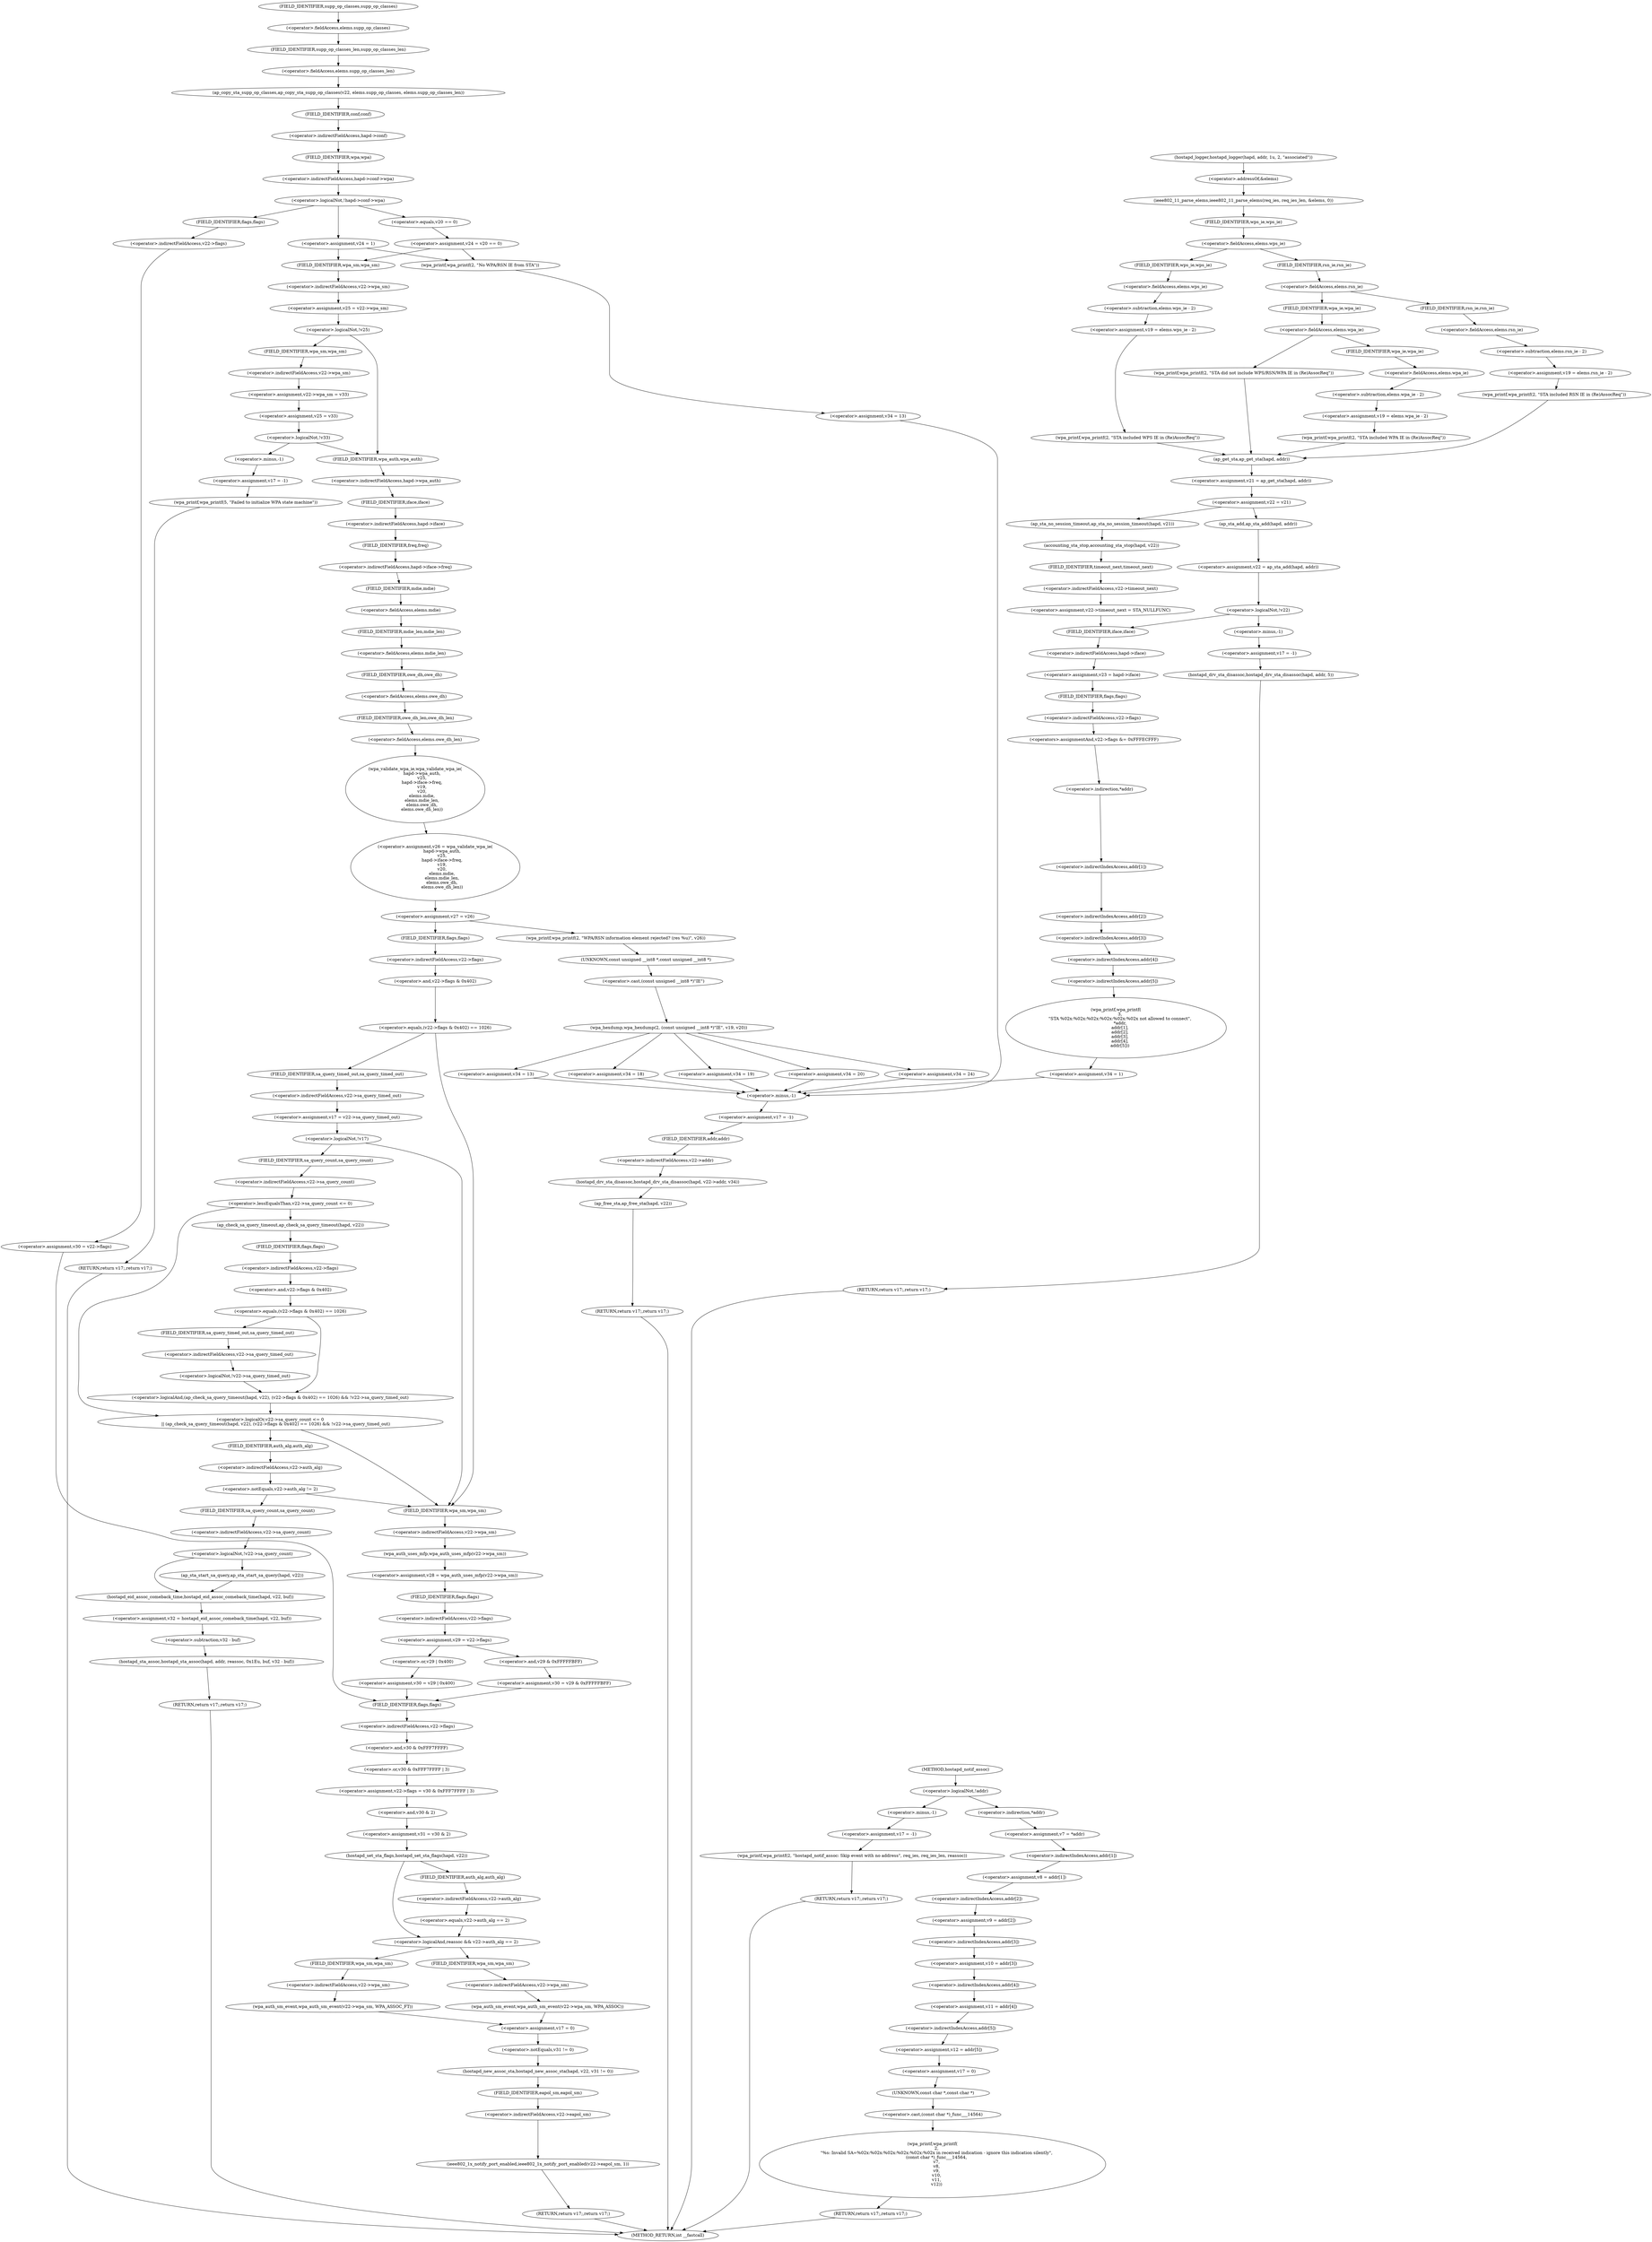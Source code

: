 digraph hostapd_notif_assoc {  
"1000165" [label = "(<operator>.logicalNot,!addr)" ]
"1000168" [label = "(<operator>.assignment,v17 = -1)" ]
"1000170" [label = "(<operator>.minus,-1)" ]
"1000172" [label = "(wpa_printf,wpa_printf(2, \"hostapd_notif_assoc: Skip event with no address\", req_ies, req_ies_len, reassoc))" ]
"1000178" [label = "(RETURN,return v17;,return v17;)" ]
"1000180" [label = "(<operator>.assignment,v7 = *addr)" ]
"1000182" [label = "(<operator>.indirection,*addr)" ]
"1000184" [label = "(<operator>.assignment,v8 = addr[1])" ]
"1000186" [label = "(<operator>.indirectIndexAccess,addr[1])" ]
"1000189" [label = "(<operator>.assignment,v9 = addr[2])" ]
"1000191" [label = "(<operator>.indirectIndexAccess,addr[2])" ]
"1000194" [label = "(<operator>.assignment,v10 = addr[3])" ]
"1000196" [label = "(<operator>.indirectIndexAccess,addr[3])" ]
"1000199" [label = "(<operator>.assignment,v11 = addr[4])" ]
"1000201" [label = "(<operator>.indirectIndexAccess,addr[4])" ]
"1000204" [label = "(<operator>.assignment,v12 = addr[5])" ]
"1000206" [label = "(<operator>.indirectIndexAccess,addr[5])" ]
"1000210" [label = "(<operator>.assignment,v17 = 0)" ]
"1000213" [label = "(wpa_printf,wpa_printf(\n      2,\n      \"%s: Invalid SA=%02x:%02x:%02x:%02x:%02x:%02x in received indication - ignore this indication silently\",\n      (const char *)_func___14564,\n      v7,\n      v8,\n      v9,\n      v10,\n      v11,\n      v12))" ]
"1000216" [label = "(<operator>.cast,(const char *)_func___14564)" ]
"1000217" [label = "(UNKNOWN,const char *,const char *)" ]
"1000225" [label = "(RETURN,return v17;,return v17;)" ]
"1000227" [label = "(hostapd_logger,hostapd_logger(hapd, addr, 1u, 2, \"associated\"))" ]
"1000233" [label = "(ieee802_11_parse_elems,ieee802_11_parse_elems(req_ies, req_ies_len, &elems, 0))" ]
"1000236" [label = "(<operator>.addressOf,&elems)" ]
"1000240" [label = "(<operator>.fieldAccess,elems.wps_ie)" ]
"1000242" [label = "(FIELD_IDENTIFIER,wps_ie,wps_ie)" ]
"1000244" [label = "(<operator>.assignment,v19 = elems.wps_ie - 2)" ]
"1000246" [label = "(<operator>.subtraction,elems.wps_ie - 2)" ]
"1000247" [label = "(<operator>.fieldAccess,elems.wps_ie)" ]
"1000249" [label = "(FIELD_IDENTIFIER,wps_ie,wps_ie)" ]
"1000252" [label = "(wpa_printf,wpa_printf(2, \"STA included WPS IE in (Re)AssocReq\"))" ]
"1000257" [label = "(<operator>.fieldAccess,elems.rsn_ie)" ]
"1000259" [label = "(FIELD_IDENTIFIER,rsn_ie,rsn_ie)" ]
"1000261" [label = "(<operator>.assignment,v19 = elems.rsn_ie - 2)" ]
"1000263" [label = "(<operator>.subtraction,elems.rsn_ie - 2)" ]
"1000264" [label = "(<operator>.fieldAccess,elems.rsn_ie)" ]
"1000266" [label = "(FIELD_IDENTIFIER,rsn_ie,rsn_ie)" ]
"1000269" [label = "(wpa_printf,wpa_printf(2, \"STA included RSN IE in (Re)AssocReq\"))" ]
"1000274" [label = "(<operator>.fieldAccess,elems.wpa_ie)" ]
"1000276" [label = "(FIELD_IDENTIFIER,wpa_ie,wpa_ie)" ]
"1000278" [label = "(<operator>.assignment,v19 = elems.wpa_ie - 2)" ]
"1000280" [label = "(<operator>.subtraction,elems.wpa_ie - 2)" ]
"1000281" [label = "(<operator>.fieldAccess,elems.wpa_ie)" ]
"1000283" [label = "(FIELD_IDENTIFIER,wpa_ie,wpa_ie)" ]
"1000286" [label = "(wpa_printf,wpa_printf(2, \"STA included WPA IE in (Re)AssocReq\"))" ]
"1000293" [label = "(wpa_printf,wpa_printf(2, \"STA did not include WPS/RSN/WPA IE in (Re)AssocReq\"))" ]
"1000296" [label = "(<operator>.assignment,v21 = ap_get_sta(hapd, addr))" ]
"1000298" [label = "(ap_get_sta,ap_get_sta(hapd, addr))" ]
"1000301" [label = "(<operator>.assignment,v22 = v21)" ]
"1000307" [label = "(ap_sta_no_session_timeout,ap_sta_no_session_timeout(hapd, v21))" ]
"1000310" [label = "(accounting_sta_stop,accounting_sta_stop(hapd, v22))" ]
"1000313" [label = "(<operator>.assignment,v22->timeout_next = STA_NULLFUNC)" ]
"1000314" [label = "(<operator>.indirectFieldAccess,v22->timeout_next)" ]
"1000316" [label = "(FIELD_IDENTIFIER,timeout_next,timeout_next)" ]
"1000320" [label = "(<operator>.assignment,v22 = ap_sta_add(hapd, addr))" ]
"1000322" [label = "(ap_sta_add,ap_sta_add(hapd, addr))" ]
"1000326" [label = "(<operator>.logicalNot,!v22)" ]
"1000329" [label = "(<operator>.assignment,v17 = -1)" ]
"1000331" [label = "(<operator>.minus,-1)" ]
"1000333" [label = "(hostapd_drv_sta_disassoc,hostapd_drv_sta_disassoc(hapd, addr, 5))" ]
"1000337" [label = "(RETURN,return v17;,return v17;)" ]
"1000339" [label = "(<operator>.assignment,v23 = hapd->iface)" ]
"1000341" [label = "(<operator>.indirectFieldAccess,hapd->iface)" ]
"1000343" [label = "(FIELD_IDENTIFIER,iface,iface)" ]
"1000344" [label = "(<operators>.assignmentAnd,v22->flags &= 0xFFFECFFF)" ]
"1000345" [label = "(<operator>.indirectFieldAccess,v22->flags)" ]
"1000347" [label = "(FIELD_IDENTIFIER,flags,flags)" ]
"1000350" [label = "(wpa_printf,wpa_printf(\n      3,\n      \"STA %02x:%02x:%02x:%02x:%02x:%02x not allowed to connect\",\n      *addr,\n      addr[1],\n      addr[2],\n      addr[3],\n      addr[4],\n      addr[5]))" ]
"1000353" [label = "(<operator>.indirection,*addr)" ]
"1000355" [label = "(<operator>.indirectIndexAccess,addr[1])" ]
"1000358" [label = "(<operator>.indirectIndexAccess,addr[2])" ]
"1000361" [label = "(<operator>.indirectIndexAccess,addr[3])" ]
"1000364" [label = "(<operator>.indirectIndexAccess,addr[4])" ]
"1000367" [label = "(<operator>.indirectIndexAccess,addr[5])" ]
"1000370" [label = "(<operator>.assignment,v34 = 1)" ]
"1000374" [label = "(<operator>.assignment,v17 = -1)" ]
"1000376" [label = "(<operator>.minus,-1)" ]
"1000378" [label = "(hostapd_drv_sta_disassoc,hostapd_drv_sta_disassoc(hapd, v22->addr, v34))" ]
"1000380" [label = "(<operator>.indirectFieldAccess,v22->addr)" ]
"1000382" [label = "(FIELD_IDENTIFIER,addr,addr)" ]
"1000384" [label = "(ap_free_sta,ap_free_sta(hapd, v22))" ]
"1000387" [label = "(RETURN,return v17;,return v17;)" ]
"1000389" [label = "(ap_copy_sta_supp_op_classes,ap_copy_sta_supp_op_classes(v22, elems.supp_op_classes, elems.supp_op_classes_len))" ]
"1000391" [label = "(<operator>.fieldAccess,elems.supp_op_classes)" ]
"1000393" [label = "(FIELD_IDENTIFIER,supp_op_classes,supp_op_classes)" ]
"1000394" [label = "(<operator>.fieldAccess,elems.supp_op_classes_len)" ]
"1000396" [label = "(FIELD_IDENTIFIER,supp_op_classes_len,supp_op_classes_len)" ]
"1000398" [label = "(<operator>.logicalNot,!hapd->conf->wpa)" ]
"1000399" [label = "(<operator>.indirectFieldAccess,hapd->conf->wpa)" ]
"1000400" [label = "(<operator>.indirectFieldAccess,hapd->conf)" ]
"1000402" [label = "(FIELD_IDENTIFIER,conf,conf)" ]
"1000403" [label = "(FIELD_IDENTIFIER,wpa,wpa)" ]
"1000405" [label = "(<operator>.assignment,v30 = v22->flags)" ]
"1000407" [label = "(<operator>.indirectFieldAccess,v22->flags)" ]
"1000409" [label = "(FIELD_IDENTIFIER,flags,flags)" ]
"1000413" [label = "(<operator>.assignment,v24 = v20 == 0)" ]
"1000415" [label = "(<operator>.equals,v20 == 0)" ]
"1000419" [label = "(<operator>.assignment,v24 = 1)" ]
"1000425" [label = "(wpa_printf,wpa_printf(2, \"No WPA/RSN IE from STA\"))" ]
"1000428" [label = "(<operator>.assignment,v34 = 13)" ]
"1000432" [label = "(<operator>.assignment,v25 = v22->wpa_sm)" ]
"1000434" [label = "(<operator>.indirectFieldAccess,v22->wpa_sm)" ]
"1000436" [label = "(FIELD_IDENTIFIER,wpa_sm,wpa_sm)" ]
"1000438" [label = "(<operator>.logicalNot,!v25)" ]
"1000441" [label = "(<operator>.assignment,v22->wpa_sm = v33)" ]
"1000442" [label = "(<operator>.indirectFieldAccess,v22->wpa_sm)" ]
"1000444" [label = "(FIELD_IDENTIFIER,wpa_sm,wpa_sm)" ]
"1000446" [label = "(<operator>.assignment,v25 = v33)" ]
"1000450" [label = "(<operator>.logicalNot,!v33)" ]
"1000453" [label = "(<operator>.assignment,v17 = -1)" ]
"1000455" [label = "(<operator>.minus,-1)" ]
"1000457" [label = "(wpa_printf,wpa_printf(5, \"Failed to initialize WPA state machine\"))" ]
"1000460" [label = "(RETURN,return v17;,return v17;)" ]
"1000462" [label = "(<operator>.assignment,v26 = wpa_validate_wpa_ie(\n          hapd->wpa_auth,\n          v25,\n          hapd->iface->freq,\n          v19,\n          v20,\n          elems.mdie,\n          elems.mdie_len,\n          elems.owe_dh,\n          elems.owe_dh_len))" ]
"1000464" [label = "(wpa_validate_wpa_ie,wpa_validate_wpa_ie(\n          hapd->wpa_auth,\n          v25,\n          hapd->iface->freq,\n          v19,\n          v20,\n          elems.mdie,\n          elems.mdie_len,\n          elems.owe_dh,\n          elems.owe_dh_len))" ]
"1000465" [label = "(<operator>.indirectFieldAccess,hapd->wpa_auth)" ]
"1000467" [label = "(FIELD_IDENTIFIER,wpa_auth,wpa_auth)" ]
"1000469" [label = "(<operator>.indirectFieldAccess,hapd->iface->freq)" ]
"1000470" [label = "(<operator>.indirectFieldAccess,hapd->iface)" ]
"1000472" [label = "(FIELD_IDENTIFIER,iface,iface)" ]
"1000473" [label = "(FIELD_IDENTIFIER,freq,freq)" ]
"1000476" [label = "(<operator>.fieldAccess,elems.mdie)" ]
"1000478" [label = "(FIELD_IDENTIFIER,mdie,mdie)" ]
"1000479" [label = "(<operator>.fieldAccess,elems.mdie_len)" ]
"1000481" [label = "(FIELD_IDENTIFIER,mdie_len,mdie_len)" ]
"1000482" [label = "(<operator>.fieldAccess,elems.owe_dh)" ]
"1000484" [label = "(FIELD_IDENTIFIER,owe_dh,owe_dh)" ]
"1000485" [label = "(<operator>.fieldAccess,elems.owe_dh_len)" ]
"1000487" [label = "(FIELD_IDENTIFIER,owe_dh_len,owe_dh_len)" ]
"1000488" [label = "(<operator>.assignment,v27 = v26)" ]
"1000494" [label = "(wpa_printf,wpa_printf(2, \"WPA/RSN information element rejected? (res %u)\", v26))" ]
"1000498" [label = "(wpa_hexdump,wpa_hexdump(2, (const unsigned __int8 *)\"IE\", v19, v20))" ]
"1000500" [label = "(<operator>.cast,(const unsigned __int8 *)\"IE\")" ]
"1000501" [label = "(UNKNOWN,const unsigned __int8 *,const unsigned __int8 *)" ]
"1000509" [label = "(<operator>.assignment,v34 = 18)" ]
"1000514" [label = "(<operator>.assignment,v34 = 19)" ]
"1000519" [label = "(<operator>.assignment,v34 = 20)" ]
"1000524" [label = "(<operator>.assignment,v34 = 24)" ]
"1000529" [label = "(<operator>.assignment,v34 = 13)" ]
"1000535" [label = "(<operator>.equals,(v22->flags & 0x402) == 1026)" ]
"1000536" [label = "(<operator>.and,v22->flags & 0x402)" ]
"1000537" [label = "(<operator>.indirectFieldAccess,v22->flags)" ]
"1000539" [label = "(FIELD_IDENTIFIER,flags,flags)" ]
"1000543" [label = "(<operator>.assignment,v17 = v22->sa_query_timed_out)" ]
"1000545" [label = "(<operator>.indirectFieldAccess,v22->sa_query_timed_out)" ]
"1000547" [label = "(FIELD_IDENTIFIER,sa_query_timed_out,sa_query_timed_out)" ]
"1000549" [label = "(<operator>.logicalNot,!v17)" ]
"1000553" [label = "(<operator>.logicalOr,v22->sa_query_count <= 0\n        || (ap_check_sa_query_timeout(hapd, v22), (v22->flags & 0x402) == 1026) && !v22->sa_query_timed_out)" ]
"1000554" [label = "(<operator>.lessEqualsThan,v22->sa_query_count <= 0)" ]
"1000555" [label = "(<operator>.indirectFieldAccess,v22->sa_query_count)" ]
"1000557" [label = "(FIELD_IDENTIFIER,sa_query_count,sa_query_count)" ]
"1000559" [label = "(<operator>.logicalAnd,(ap_check_sa_query_timeout(hapd, v22), (v22->flags & 0x402) == 1026) && !v22->sa_query_timed_out)" ]
"1000561" [label = "(ap_check_sa_query_timeout,ap_check_sa_query_timeout(hapd, v22))" ]
"1000564" [label = "(<operator>.equals,(v22->flags & 0x402) == 1026)" ]
"1000565" [label = "(<operator>.and,v22->flags & 0x402)" ]
"1000566" [label = "(<operator>.indirectFieldAccess,v22->flags)" ]
"1000568" [label = "(FIELD_IDENTIFIER,flags,flags)" ]
"1000571" [label = "(<operator>.logicalNot,!v22->sa_query_timed_out)" ]
"1000572" [label = "(<operator>.indirectFieldAccess,v22->sa_query_timed_out)" ]
"1000574" [label = "(FIELD_IDENTIFIER,sa_query_timed_out,sa_query_timed_out)" ]
"1000577" [label = "(<operator>.notEquals,v22->auth_alg != 2)" ]
"1000578" [label = "(<operator>.indirectFieldAccess,v22->auth_alg)" ]
"1000580" [label = "(FIELD_IDENTIFIER,auth_alg,auth_alg)" ]
"1000584" [label = "(<operator>.logicalNot,!v22->sa_query_count)" ]
"1000585" [label = "(<operator>.indirectFieldAccess,v22->sa_query_count)" ]
"1000587" [label = "(FIELD_IDENTIFIER,sa_query_count,sa_query_count)" ]
"1000588" [label = "(ap_sta_start_sa_query,ap_sta_start_sa_query(hapd, v22))" ]
"1000591" [label = "(<operator>.assignment,v32 = hostapd_eid_assoc_comeback_time(hapd, v22, buf))" ]
"1000593" [label = "(hostapd_eid_assoc_comeback_time,hostapd_eid_assoc_comeback_time(hapd, v22, buf))" ]
"1000597" [label = "(hostapd_sta_assoc,hostapd_sta_assoc(hapd, addr, reassoc, 0x1Eu, buf, v32 - buf))" ]
"1000603" [label = "(<operator>.subtraction,v32 - buf)" ]
"1000606" [label = "(RETURN,return v17;,return v17;)" ]
"1000608" [label = "(<operator>.assignment,v28 = wpa_auth_uses_mfp(v22->wpa_sm))" ]
"1000610" [label = "(wpa_auth_uses_mfp,wpa_auth_uses_mfp(v22->wpa_sm))" ]
"1000611" [label = "(<operator>.indirectFieldAccess,v22->wpa_sm)" ]
"1000613" [label = "(FIELD_IDENTIFIER,wpa_sm,wpa_sm)" ]
"1000614" [label = "(<operator>.assignment,v29 = v22->flags)" ]
"1000616" [label = "(<operator>.indirectFieldAccess,v22->flags)" ]
"1000618" [label = "(FIELD_IDENTIFIER,flags,flags)" ]
"1000621" [label = "(<operator>.assignment,v30 = v29 | 0x400)" ]
"1000623" [label = "(<operator>.or,v29 | 0x400)" ]
"1000627" [label = "(<operator>.assignment,v30 = v29 & 0xFFFFFBFF)" ]
"1000629" [label = "(<operator>.and,v29 & 0xFFFFFBFF)" ]
"1000633" [label = "(<operator>.assignment,v22->flags = v30 & 0xFFF7FFFF | 3)" ]
"1000634" [label = "(<operator>.indirectFieldAccess,v22->flags)" ]
"1000636" [label = "(FIELD_IDENTIFIER,flags,flags)" ]
"1000637" [label = "(<operator>.or,v30 & 0xFFF7FFFF | 3)" ]
"1000638" [label = "(<operator>.and,v30 & 0xFFF7FFFF)" ]
"1000642" [label = "(<operator>.assignment,v31 = v30 & 2)" ]
"1000644" [label = "(<operator>.and,v30 & 2)" ]
"1000647" [label = "(hostapd_set_sta_flags,hostapd_set_sta_flags(hapd, v22))" ]
"1000651" [label = "(<operator>.logicalAnd,reassoc && v22->auth_alg == 2)" ]
"1000653" [label = "(<operator>.equals,v22->auth_alg == 2)" ]
"1000654" [label = "(<operator>.indirectFieldAccess,v22->auth_alg)" ]
"1000656" [label = "(FIELD_IDENTIFIER,auth_alg,auth_alg)" ]
"1000658" [label = "(wpa_auth_sm_event,wpa_auth_sm_event(v22->wpa_sm, WPA_ASSOC_FT))" ]
"1000659" [label = "(<operator>.indirectFieldAccess,v22->wpa_sm)" ]
"1000661" [label = "(FIELD_IDENTIFIER,wpa_sm,wpa_sm)" ]
"1000664" [label = "(wpa_auth_sm_event,wpa_auth_sm_event(v22->wpa_sm, WPA_ASSOC))" ]
"1000665" [label = "(<operator>.indirectFieldAccess,v22->wpa_sm)" ]
"1000667" [label = "(FIELD_IDENTIFIER,wpa_sm,wpa_sm)" ]
"1000669" [label = "(<operator>.assignment,v17 = 0)" ]
"1000672" [label = "(hostapd_new_assoc_sta,hostapd_new_assoc_sta(hapd, v22, v31 != 0))" ]
"1000675" [label = "(<operator>.notEquals,v31 != 0)" ]
"1000678" [label = "(ieee802_1x_notify_port_enabled,ieee802_1x_notify_port_enabled(v22->eapol_sm, 1))" ]
"1000679" [label = "(<operator>.indirectFieldAccess,v22->eapol_sm)" ]
"1000681" [label = "(FIELD_IDENTIFIER,eapol_sm,eapol_sm)" ]
"1000683" [label = "(RETURN,return v17;,return v17;)" ]
"1000129" [label = "(METHOD,hostapd_notif_assoc)" ]
"1000685" [label = "(METHOD_RETURN,int __fastcall)" ]
  "1000165" -> "1000170" 
  "1000165" -> "1000182" 
  "1000168" -> "1000172" 
  "1000170" -> "1000168" 
  "1000172" -> "1000178" 
  "1000178" -> "1000685" 
  "1000180" -> "1000186" 
  "1000182" -> "1000180" 
  "1000184" -> "1000191" 
  "1000186" -> "1000184" 
  "1000189" -> "1000196" 
  "1000191" -> "1000189" 
  "1000194" -> "1000201" 
  "1000196" -> "1000194" 
  "1000199" -> "1000206" 
  "1000201" -> "1000199" 
  "1000204" -> "1000210" 
  "1000206" -> "1000204" 
  "1000210" -> "1000217" 
  "1000213" -> "1000225" 
  "1000216" -> "1000213" 
  "1000217" -> "1000216" 
  "1000225" -> "1000685" 
  "1000227" -> "1000236" 
  "1000233" -> "1000242" 
  "1000236" -> "1000233" 
  "1000240" -> "1000249" 
  "1000240" -> "1000259" 
  "1000242" -> "1000240" 
  "1000244" -> "1000252" 
  "1000246" -> "1000244" 
  "1000247" -> "1000246" 
  "1000249" -> "1000247" 
  "1000252" -> "1000298" 
  "1000257" -> "1000266" 
  "1000257" -> "1000276" 
  "1000259" -> "1000257" 
  "1000261" -> "1000269" 
  "1000263" -> "1000261" 
  "1000264" -> "1000263" 
  "1000266" -> "1000264" 
  "1000269" -> "1000298" 
  "1000274" -> "1000283" 
  "1000274" -> "1000293" 
  "1000276" -> "1000274" 
  "1000278" -> "1000286" 
  "1000280" -> "1000278" 
  "1000281" -> "1000280" 
  "1000283" -> "1000281" 
  "1000286" -> "1000298" 
  "1000293" -> "1000298" 
  "1000296" -> "1000301" 
  "1000298" -> "1000296" 
  "1000301" -> "1000307" 
  "1000301" -> "1000322" 
  "1000307" -> "1000310" 
  "1000310" -> "1000316" 
  "1000313" -> "1000343" 
  "1000314" -> "1000313" 
  "1000316" -> "1000314" 
  "1000320" -> "1000326" 
  "1000322" -> "1000320" 
  "1000326" -> "1000331" 
  "1000326" -> "1000343" 
  "1000329" -> "1000333" 
  "1000331" -> "1000329" 
  "1000333" -> "1000337" 
  "1000337" -> "1000685" 
  "1000339" -> "1000347" 
  "1000341" -> "1000339" 
  "1000343" -> "1000341" 
  "1000344" -> "1000353" 
  "1000345" -> "1000344" 
  "1000347" -> "1000345" 
  "1000350" -> "1000370" 
  "1000353" -> "1000355" 
  "1000355" -> "1000358" 
  "1000358" -> "1000361" 
  "1000361" -> "1000364" 
  "1000364" -> "1000367" 
  "1000367" -> "1000350" 
  "1000370" -> "1000376" 
  "1000374" -> "1000382" 
  "1000376" -> "1000374" 
  "1000378" -> "1000384" 
  "1000380" -> "1000378" 
  "1000382" -> "1000380" 
  "1000384" -> "1000387" 
  "1000387" -> "1000685" 
  "1000389" -> "1000402" 
  "1000391" -> "1000396" 
  "1000393" -> "1000391" 
  "1000394" -> "1000389" 
  "1000396" -> "1000394" 
  "1000398" -> "1000409" 
  "1000398" -> "1000415" 
  "1000398" -> "1000419" 
  "1000399" -> "1000398" 
  "1000400" -> "1000403" 
  "1000402" -> "1000400" 
  "1000403" -> "1000399" 
  "1000405" -> "1000636" 
  "1000407" -> "1000405" 
  "1000409" -> "1000407" 
  "1000413" -> "1000425" 
  "1000413" -> "1000436" 
  "1000415" -> "1000413" 
  "1000419" -> "1000425" 
  "1000419" -> "1000436" 
  "1000425" -> "1000428" 
  "1000428" -> "1000376" 
  "1000432" -> "1000438" 
  "1000434" -> "1000432" 
  "1000436" -> "1000434" 
  "1000438" -> "1000444" 
  "1000438" -> "1000467" 
  "1000441" -> "1000446" 
  "1000442" -> "1000441" 
  "1000444" -> "1000442" 
  "1000446" -> "1000450" 
  "1000450" -> "1000455" 
  "1000450" -> "1000467" 
  "1000453" -> "1000457" 
  "1000455" -> "1000453" 
  "1000457" -> "1000460" 
  "1000460" -> "1000685" 
  "1000462" -> "1000488" 
  "1000464" -> "1000462" 
  "1000465" -> "1000472" 
  "1000467" -> "1000465" 
  "1000469" -> "1000478" 
  "1000470" -> "1000473" 
  "1000472" -> "1000470" 
  "1000473" -> "1000469" 
  "1000476" -> "1000481" 
  "1000478" -> "1000476" 
  "1000479" -> "1000484" 
  "1000481" -> "1000479" 
  "1000482" -> "1000487" 
  "1000484" -> "1000482" 
  "1000485" -> "1000464" 
  "1000487" -> "1000485" 
  "1000488" -> "1000494" 
  "1000488" -> "1000539" 
  "1000494" -> "1000501" 
  "1000498" -> "1000509" 
  "1000498" -> "1000514" 
  "1000498" -> "1000519" 
  "1000498" -> "1000524" 
  "1000498" -> "1000529" 
  "1000500" -> "1000498" 
  "1000501" -> "1000500" 
  "1000509" -> "1000376" 
  "1000514" -> "1000376" 
  "1000519" -> "1000376" 
  "1000524" -> "1000376" 
  "1000529" -> "1000376" 
  "1000535" -> "1000547" 
  "1000535" -> "1000613" 
  "1000536" -> "1000535" 
  "1000537" -> "1000536" 
  "1000539" -> "1000537" 
  "1000543" -> "1000549" 
  "1000545" -> "1000543" 
  "1000547" -> "1000545" 
  "1000549" -> "1000557" 
  "1000549" -> "1000613" 
  "1000553" -> "1000580" 
  "1000553" -> "1000613" 
  "1000554" -> "1000553" 
  "1000554" -> "1000561" 
  "1000555" -> "1000554" 
  "1000557" -> "1000555" 
  "1000559" -> "1000553" 
  "1000561" -> "1000568" 
  "1000564" -> "1000559" 
  "1000564" -> "1000574" 
  "1000565" -> "1000564" 
  "1000566" -> "1000565" 
  "1000568" -> "1000566" 
  "1000571" -> "1000559" 
  "1000572" -> "1000571" 
  "1000574" -> "1000572" 
  "1000577" -> "1000587" 
  "1000577" -> "1000613" 
  "1000578" -> "1000577" 
  "1000580" -> "1000578" 
  "1000584" -> "1000588" 
  "1000584" -> "1000593" 
  "1000585" -> "1000584" 
  "1000587" -> "1000585" 
  "1000588" -> "1000593" 
  "1000591" -> "1000603" 
  "1000593" -> "1000591" 
  "1000597" -> "1000606" 
  "1000603" -> "1000597" 
  "1000606" -> "1000685" 
  "1000608" -> "1000618" 
  "1000610" -> "1000608" 
  "1000611" -> "1000610" 
  "1000613" -> "1000611" 
  "1000614" -> "1000623" 
  "1000614" -> "1000629" 
  "1000616" -> "1000614" 
  "1000618" -> "1000616" 
  "1000621" -> "1000636" 
  "1000623" -> "1000621" 
  "1000627" -> "1000636" 
  "1000629" -> "1000627" 
  "1000633" -> "1000644" 
  "1000634" -> "1000638" 
  "1000636" -> "1000634" 
  "1000637" -> "1000633" 
  "1000638" -> "1000637" 
  "1000642" -> "1000647" 
  "1000644" -> "1000642" 
  "1000647" -> "1000651" 
  "1000647" -> "1000656" 
  "1000651" -> "1000661" 
  "1000651" -> "1000667" 
  "1000653" -> "1000651" 
  "1000654" -> "1000653" 
  "1000656" -> "1000654" 
  "1000658" -> "1000669" 
  "1000659" -> "1000658" 
  "1000661" -> "1000659" 
  "1000664" -> "1000669" 
  "1000665" -> "1000664" 
  "1000667" -> "1000665" 
  "1000669" -> "1000675" 
  "1000672" -> "1000681" 
  "1000675" -> "1000672" 
  "1000678" -> "1000683" 
  "1000679" -> "1000678" 
  "1000681" -> "1000679" 
  "1000683" -> "1000685" 
  "1000129" -> "1000165" 
}
